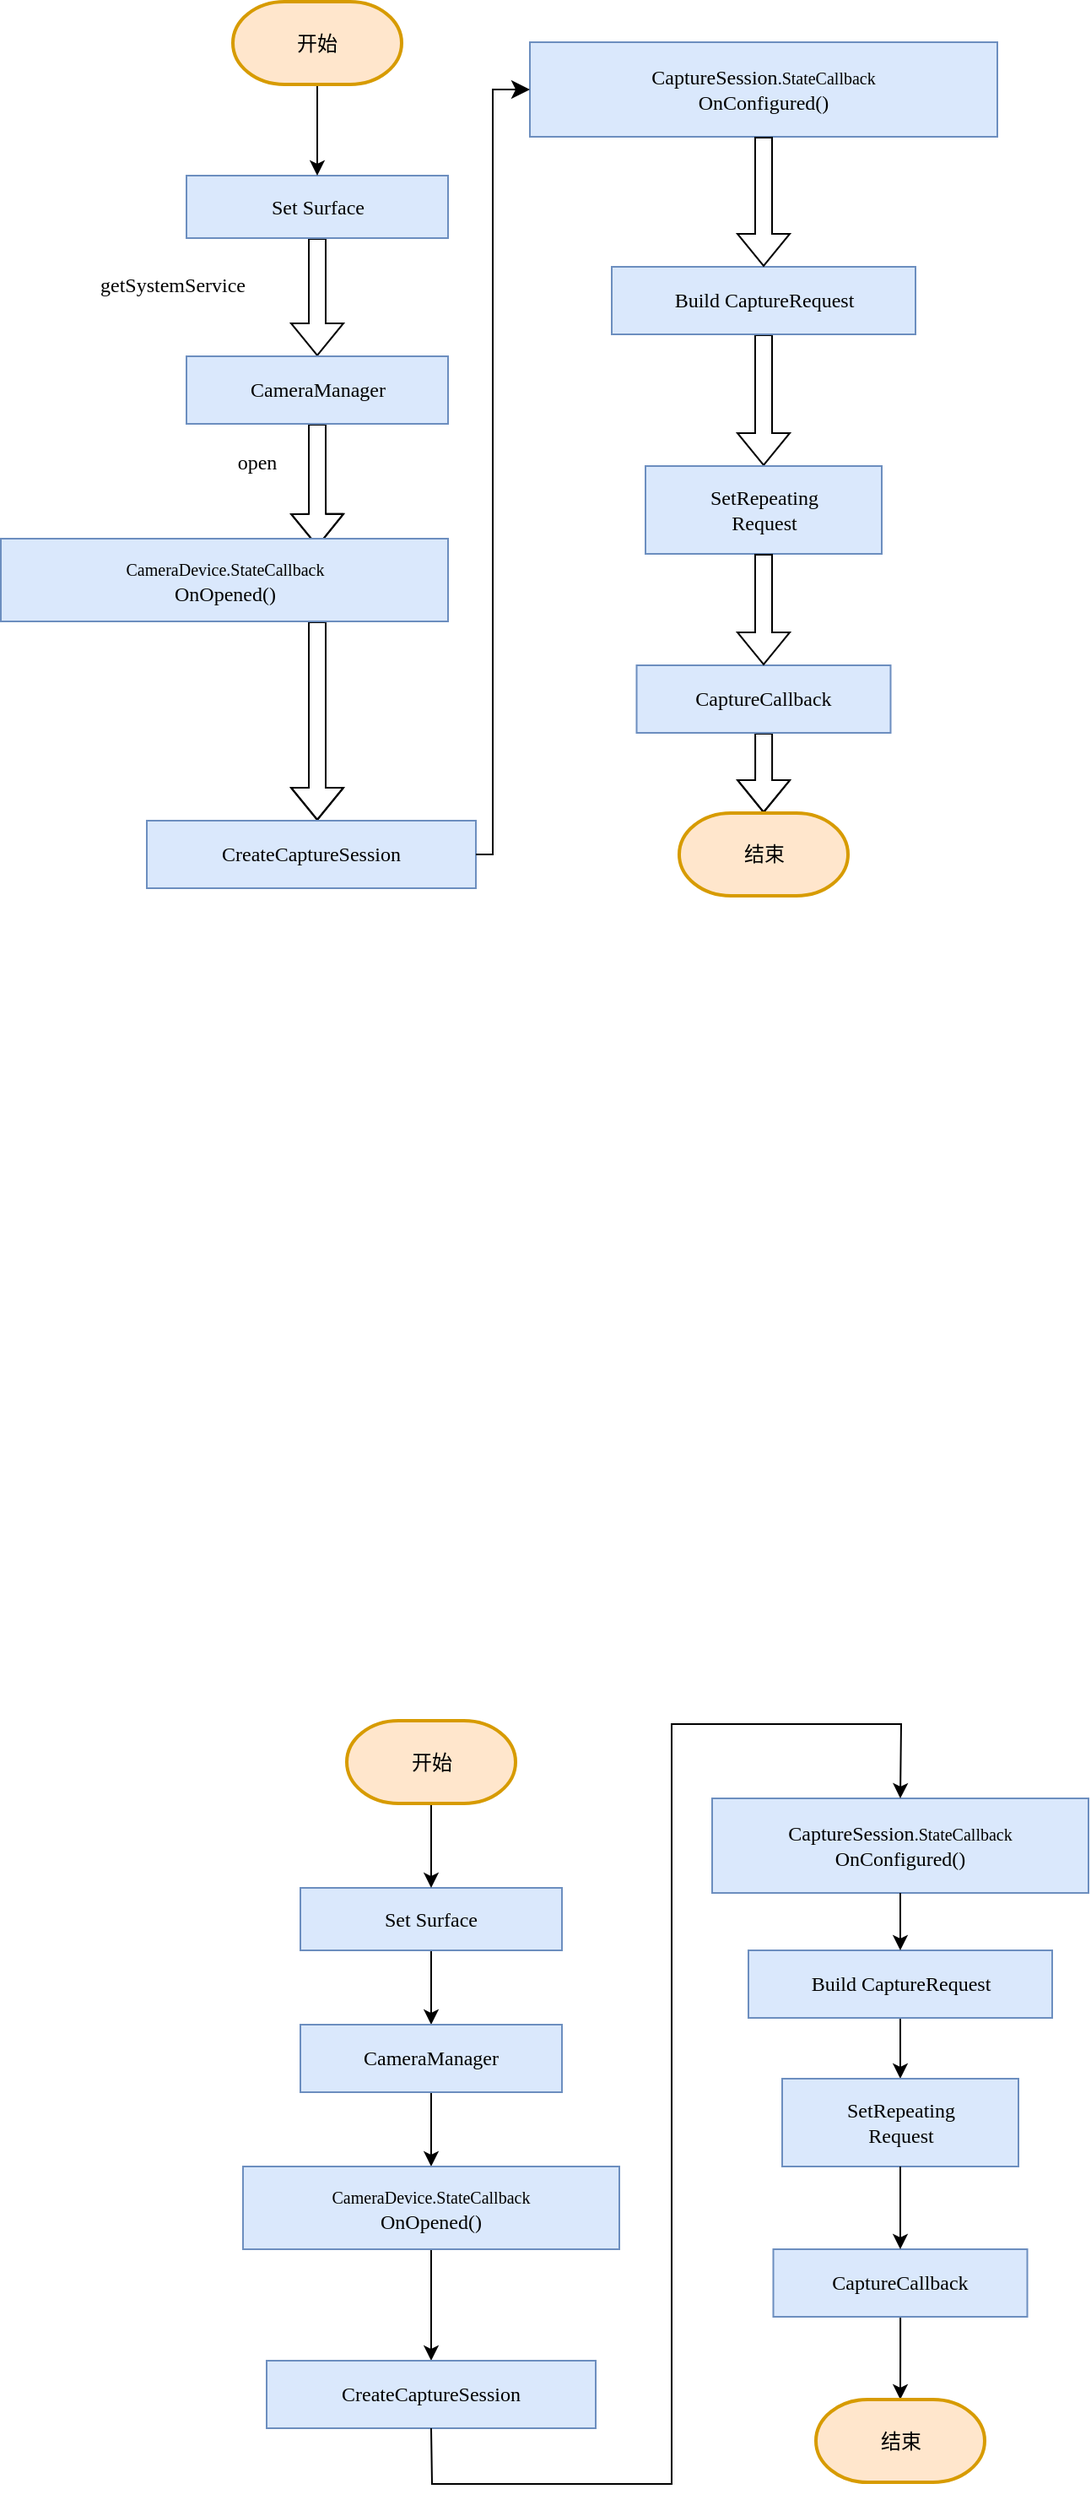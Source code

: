 <mxfile version="21.3.8" type="github">
  <diagram name="第 1 页" id="6-GciFRwSKA-PsZMYHV3">
    <mxGraphModel dx="1311" dy="108" grid="0" gridSize="10" guides="1" tooltips="1" connect="1" arrows="1" fold="1" page="0" pageScale="1" pageWidth="827" pageHeight="1169" math="0" shadow="0">
      <root>
        <mxCell id="0" />
        <mxCell id="1" parent="0" />
        <mxCell id="O8v1P4nGRKo8pIatumZE-4" value="" style="edgeStyle=orthogonalEdgeStyle;rounded=0;orthogonalLoop=1;jettySize=auto;html=1;shape=flexArrow;fontFamily=Lucida Console;exitX=0.5;exitY=1;exitDx=0;exitDy=0;" parent="1" source="7dNYX3P94OAqA5TKhD5H-6" target="O8v1P4nGRKo8pIatumZE-3" edge="1">
          <mxGeometry relative="1" as="geometry">
            <mxPoint x="150" y="610" as="sourcePoint" />
          </mxGeometry>
        </mxCell>
        <mxCell id="O8v1P4nGRKo8pIatumZE-6" value="" style="edgeStyle=orthogonalEdgeStyle;rounded=0;orthogonalLoop=1;jettySize=auto;html=1;shape=flexArrow;fontFamily=Lucida Console;entryX=0.708;entryY=0.1;entryDx=0;entryDy=0;entryPerimeter=0;" parent="1" source="O8v1P4nGRKo8pIatumZE-3" target="O8v1P4nGRKo8pIatumZE-5" edge="1">
          <mxGeometry relative="1" as="geometry" />
        </mxCell>
        <mxCell id="O8v1P4nGRKo8pIatumZE-3" value="CameraManager" style="whiteSpace=wrap;html=1;fillColor=#dae8fc;strokeColor=#6c8ebf;fontFamily=Lucida Console;" parent="1" vertex="1">
          <mxGeometry x="72.5" y="690" width="155" height="40" as="geometry" />
        </mxCell>
        <mxCell id="O8v1P4nGRKo8pIatumZE-8" value="" style="edgeStyle=orthogonalEdgeStyle;rounded=0;orthogonalLoop=1;jettySize=auto;html=1;shape=flexArrow;fontFamily=Lucida Console;" parent="1" source="O8v1P4nGRKo8pIatumZE-5" target="O8v1P4nGRKo8pIatumZE-7" edge="1">
          <mxGeometry relative="1" as="geometry">
            <Array as="points">
              <mxPoint x="150" y="921" />
              <mxPoint x="150" y="921" />
            </Array>
          </mxGeometry>
        </mxCell>
        <mxCell id="O8v1P4nGRKo8pIatumZE-5" value="&lt;font size=&quot;1&quot;&gt;CameraDevice.StateCallback&lt;/font&gt;&lt;br&gt;OnOpened()" style="whiteSpace=wrap;html=1;fillColor=#dae8fc;strokeColor=#6c8ebf;fontFamily=Lucida Console;" parent="1" vertex="1">
          <mxGeometry x="-37.5" y="798" width="265" height="49" as="geometry" />
        </mxCell>
        <mxCell id="O8v1P4nGRKo8pIatumZE-7" value="CreateCaptureSession" style="whiteSpace=wrap;html=1;fillColor=#dae8fc;strokeColor=#6c8ebf;fontFamily=Lucida Console;" parent="1" vertex="1">
          <mxGeometry x="49" y="965" width="195" height="40" as="geometry" />
        </mxCell>
        <mxCell id="O8v1P4nGRKo8pIatumZE-14" value="" style="edgeStyle=orthogonalEdgeStyle;rounded=0;orthogonalLoop=1;jettySize=auto;html=1;shape=flexArrow;fontFamily=Lucida Console;entryX=0.5;entryY=0;entryDx=0;entryDy=0;" parent="1" source="O8v1P4nGRKo8pIatumZE-12" target="7dNYX3P94OAqA5TKhD5H-19" edge="1">
          <mxGeometry relative="1" as="geometry">
            <mxPoint x="427" y="740" as="targetPoint" />
          </mxGeometry>
        </mxCell>
        <mxCell id="O8v1P4nGRKo8pIatumZE-12" value="Build CaptureRequest" style="whiteSpace=wrap;html=1;fillColor=#dae8fc;strokeColor=#6c8ebf;fontFamily=Lucida Console;" parent="1" vertex="1">
          <mxGeometry x="324.5" y="637" width="180" height="40" as="geometry" />
        </mxCell>
        <mxCell id="O8v1P4nGRKo8pIatumZE-16" value="" style="edgeStyle=orthogonalEdgeStyle;rounded=0;orthogonalLoop=1;jettySize=auto;html=1;shape=flexArrow;fontFamily=Lucida Console;entryX=0.5;entryY=0;entryDx=0;entryDy=0;entryPerimeter=0;" parent="1" source="O8v1P4nGRKo8pIatumZE-13" target="c8_vemwP64aUmH5wBDxq-2" edge="1">
          <mxGeometry relative="1" as="geometry">
            <mxPoint x="414.5" y="960" as="targetPoint" />
          </mxGeometry>
        </mxCell>
        <mxCell id="O8v1P4nGRKo8pIatumZE-13" value="CaptureCallback" style="whiteSpace=wrap;html=1;fillColor=#dae8fc;strokeColor=#6c8ebf;fontFamily=Lucida Console;" parent="1" vertex="1">
          <mxGeometry x="339.25" y="873" width="150.5" height="40" as="geometry" />
        </mxCell>
        <mxCell id="O8v1P4nGRKo8pIatumZE-17" value="getSystemService" style="text;html=1;align=center;verticalAlign=middle;resizable=0;points=[];autosize=1;strokeColor=none;fillColor=none;fontFamily=Lucida Console;labelBorderColor=none;" parent="1" vertex="1">
          <mxGeometry x="-22" y="632" width="172" height="31" as="geometry" />
        </mxCell>
        <mxCell id="O8v1P4nGRKo8pIatumZE-18" value="open" style="text;html=1;align=center;verticalAlign=middle;resizable=0;points=[];autosize=1;strokeColor=none;fillColor=none;fontFamily=Lucida Console;labelBorderColor=none;" parent="1" vertex="1">
          <mxGeometry x="85" y="737" width="57" height="31" as="geometry" />
        </mxCell>
        <mxCell id="7dNYX3P94OAqA5TKhD5H-6" value="Set Surface" style="whiteSpace=wrap;html=1;fillColor=#dae8fc;strokeColor=#6c8ebf;fontFamily=Lucida Console;" parent="1" vertex="1">
          <mxGeometry x="72.5" y="583" width="155" height="37" as="geometry" />
        </mxCell>
        <mxCell id="7dNYX3P94OAqA5TKhD5H-9" value="" style="edgeStyle=orthogonalEdgeStyle;rounded=0;orthogonalLoop=1;jettySize=auto;html=1;fontFamily=Lucida Console;entryX=0.5;entryY=0;entryDx=0;entryDy=0;" parent="1" source="c8_vemwP64aUmH5wBDxq-1" target="7dNYX3P94OAqA5TKhD5H-6" edge="1">
          <mxGeometry relative="1" as="geometry">
            <mxPoint x="150" y="535" as="sourcePoint" />
            <mxPoint x="149" y="562" as="targetPoint" />
          </mxGeometry>
        </mxCell>
        <mxCell id="7dNYX3P94OAqA5TKhD5H-12" value="CaptureSession&lt;font size=&quot;1&quot;&gt;.StateCallback&lt;/font&gt;&lt;br&gt;OnConfigured()" style="whiteSpace=wrap;html=1;fillColor=#dae8fc;strokeColor=#6c8ebf;fontFamily=Lucida Console;" parent="1" vertex="1">
          <mxGeometry x="276" y="504" width="277" height="56" as="geometry" />
        </mxCell>
        <mxCell id="7dNYX3P94OAqA5TKhD5H-17" value="" style="edgeStyle=elbowEdgeStyle;elbow=horizontal;endArrow=classic;html=1;curved=0;rounded=0;endSize=8;startSize=8;exitX=1;exitY=0.5;exitDx=0;exitDy=0;entryX=0;entryY=0.5;entryDx=0;entryDy=0;" parent="1" source="O8v1P4nGRKo8pIatumZE-7" target="7dNYX3P94OAqA5TKhD5H-12" edge="1">
          <mxGeometry width="50" height="50" relative="1" as="geometry">
            <mxPoint x="268" y="720" as="sourcePoint" />
            <mxPoint x="313" y="500" as="targetPoint" />
            <Array as="points">
              <mxPoint x="254" y="759" />
            </Array>
          </mxGeometry>
        </mxCell>
        <mxCell id="7dNYX3P94OAqA5TKhD5H-18" value="" style="edgeStyle=orthogonalEdgeStyle;rounded=0;orthogonalLoop=1;jettySize=auto;html=1;shape=flexArrow;fontFamily=Lucida Console;exitX=0.5;exitY=1;exitDx=0;exitDy=0;entryX=0.5;entryY=0;entryDx=0;entryDy=0;" parent="1" source="7dNYX3P94OAqA5TKhD5H-12" target="O8v1P4nGRKo8pIatumZE-12" edge="1">
          <mxGeometry relative="1" as="geometry">
            <mxPoint x="466" y="579" as="sourcePoint" />
            <mxPoint x="466" y="629" as="targetPoint" />
          </mxGeometry>
        </mxCell>
        <mxCell id="7dNYX3P94OAqA5TKhD5H-19" value="SetRepeating&lt;br&gt;Request" style="whiteSpace=wrap;html=1;fillColor=#dae8fc;strokeColor=#6c8ebf;fontFamily=Lucida Console;" parent="1" vertex="1">
          <mxGeometry x="344.5" y="755" width="140" height="52" as="geometry" />
        </mxCell>
        <mxCell id="7dNYX3P94OAqA5TKhD5H-20" value="" style="edgeStyle=orthogonalEdgeStyle;rounded=0;orthogonalLoop=1;jettySize=auto;html=1;shape=flexArrow;fontFamily=Lucida Console;exitX=0.5;exitY=1;exitDx=0;exitDy=0;entryX=0.5;entryY=0;entryDx=0;entryDy=0;" parent="1" source="7dNYX3P94OAqA5TKhD5H-19" target="O8v1P4nGRKo8pIatumZE-13" edge="1">
          <mxGeometry relative="1" as="geometry">
            <mxPoint x="426" y="827" as="sourcePoint" />
            <mxPoint x="426" y="872" as="targetPoint" />
          </mxGeometry>
        </mxCell>
        <mxCell id="c8_vemwP64aUmH5wBDxq-1" value="开始" style="strokeWidth=2;html=1;shape=mxgraph.flowchart.terminator;whiteSpace=wrap;fillColor=#ffe6cc;strokeColor=#d79b00;" parent="1" vertex="1">
          <mxGeometry x="100" y="480" width="100" height="49" as="geometry" />
        </mxCell>
        <mxCell id="c8_vemwP64aUmH5wBDxq-2" value="结束" style="strokeWidth=2;html=1;shape=mxgraph.flowchart.terminator;whiteSpace=wrap;fillColor=#ffe6cc;strokeColor=#d79b00;" parent="1" vertex="1">
          <mxGeometry x="364.5" y="960.5" width="100" height="49" as="geometry" />
        </mxCell>
        <mxCell id="c8_vemwP64aUmH5wBDxq-24" value="" style="edgeStyle=orthogonalEdgeStyle;rounded=0;orthogonalLoop=1;jettySize=auto;html=1;fontFamily=Times New Roman;exitX=0.5;exitY=1;exitDx=0;exitDy=0;" parent="1" source="c8_vemwP64aUmH5wBDxq-36" target="c8_vemwP64aUmH5wBDxq-26" edge="1">
          <mxGeometry relative="1" as="geometry">
            <mxPoint x="217.5" y="1614" as="sourcePoint" />
          </mxGeometry>
        </mxCell>
        <mxCell id="c8_vemwP64aUmH5wBDxq-25" value="" style="edgeStyle=orthogonalEdgeStyle;rounded=0;orthogonalLoop=1;jettySize=auto;html=1;fontFamily=Times New Roman;entryX=0.5;entryY=0;entryDx=0;entryDy=0;" parent="1" source="c8_vemwP64aUmH5wBDxq-26" target="c8_vemwP64aUmH5wBDxq-28" edge="1">
          <mxGeometry relative="1" as="geometry" />
        </mxCell>
        <mxCell id="c8_vemwP64aUmH5wBDxq-26" value="CameraManager" style="whiteSpace=wrap;html=1;fillColor=#dae8fc;strokeColor=#6c8ebf;fontFamily=Times New Roman;" parent="1" vertex="1">
          <mxGeometry x="140" y="1678" width="155" height="40" as="geometry" />
        </mxCell>
        <mxCell id="c8_vemwP64aUmH5wBDxq-45" value="" style="edgeStyle=orthogonalEdgeStyle;rounded=0;orthogonalLoop=1;jettySize=auto;html=1;fontFamily=Times New Roman;" parent="1" source="c8_vemwP64aUmH5wBDxq-28" target="c8_vemwP64aUmH5wBDxq-29" edge="1">
          <mxGeometry relative="1" as="geometry" />
        </mxCell>
        <mxCell id="c8_vemwP64aUmH5wBDxq-28" value="&lt;font size=&quot;1&quot;&gt;CameraDevice.StateCallback&lt;/font&gt;&lt;br&gt;OnOpened()" style="whiteSpace=wrap;html=1;fillColor=#dae8fc;strokeColor=#6c8ebf;fontFamily=Times New Roman;" parent="1" vertex="1">
          <mxGeometry x="106" y="1762" width="223" height="49" as="geometry" />
        </mxCell>
        <mxCell id="c8_vemwP64aUmH5wBDxq-29" value="CreateCaptureSession" style="whiteSpace=wrap;html=1;fillColor=#dae8fc;strokeColor=#6c8ebf;fontFamily=Times New Roman;" parent="1" vertex="1">
          <mxGeometry x="120" y="1877" width="195" height="40" as="geometry" />
        </mxCell>
        <mxCell id="c8_vemwP64aUmH5wBDxq-30" value="" style="edgeStyle=orthogonalEdgeStyle;rounded=0;orthogonalLoop=1;jettySize=auto;html=1;fontFamily=Times New Roman;entryX=0.5;entryY=0;entryDx=0;entryDy=0;" parent="1" source="c8_vemwP64aUmH5wBDxq-31" target="c8_vemwP64aUmH5wBDxq-41" edge="1">
          <mxGeometry relative="1" as="geometry">
            <mxPoint x="490.5" y="1744" as="targetPoint" />
          </mxGeometry>
        </mxCell>
        <mxCell id="c8_vemwP64aUmH5wBDxq-31" value="Build CaptureRequest" style="whiteSpace=wrap;html=1;fillColor=#dae8fc;strokeColor=#6c8ebf;fontFamily=Times New Roman;" parent="1" vertex="1">
          <mxGeometry x="405.5" y="1634" width="180" height="40" as="geometry" />
        </mxCell>
        <mxCell id="c8_vemwP64aUmH5wBDxq-32" value="" style="edgeStyle=orthogonalEdgeStyle;rounded=0;orthogonalLoop=1;jettySize=auto;html=1;fontFamily=Times New Roman;entryX=0.5;entryY=0;entryDx=0;entryDy=0;entryPerimeter=0;" parent="1" source="c8_vemwP64aUmH5wBDxq-33" target="c8_vemwP64aUmH5wBDxq-44" edge="1">
          <mxGeometry relative="1" as="geometry">
            <mxPoint x="478" y="1964" as="targetPoint" />
          </mxGeometry>
        </mxCell>
        <mxCell id="c8_vemwP64aUmH5wBDxq-33" value="CaptureCallback" style="whiteSpace=wrap;html=1;fillColor=#dae8fc;strokeColor=#6c8ebf;fontFamily=Times New Roman;" parent="1" vertex="1">
          <mxGeometry x="420.25" y="1811" width="150.5" height="40" as="geometry" />
        </mxCell>
        <mxCell id="c8_vemwP64aUmH5wBDxq-36" value="Set Surface" style="whiteSpace=wrap;html=1;fillColor=#dae8fc;strokeColor=#6c8ebf;fontFamily=Times New Roman;" parent="1" vertex="1">
          <mxGeometry x="140" y="1597" width="155" height="37" as="geometry" />
        </mxCell>
        <mxCell id="c8_vemwP64aUmH5wBDxq-37" value="" style="edgeStyle=orthogonalEdgeStyle;rounded=0;orthogonalLoop=1;jettySize=auto;html=1;fontFamily=Times New Roman;entryX=0.5;entryY=0;entryDx=0;entryDy=0;" parent="1" source="c8_vemwP64aUmH5wBDxq-43" target="c8_vemwP64aUmH5wBDxq-36" edge="1">
          <mxGeometry relative="1" as="geometry">
            <mxPoint x="217.5" y="1539" as="sourcePoint" />
            <mxPoint x="216.5" y="1566" as="targetPoint" />
          </mxGeometry>
        </mxCell>
        <mxCell id="c8_vemwP64aUmH5wBDxq-38" value="CaptureSession&lt;font size=&quot;1&quot;&gt;.StateCallback&lt;/font&gt;&lt;br&gt;OnConfigured()" style="whiteSpace=wrap;html=1;fillColor=#dae8fc;strokeColor=#6c8ebf;fontFamily=Times New Roman;" parent="1" vertex="1">
          <mxGeometry x="384" y="1544" width="223" height="56" as="geometry" />
        </mxCell>
        <mxCell id="c8_vemwP64aUmH5wBDxq-40" value="" style="edgeStyle=orthogonalEdgeStyle;rounded=0;orthogonalLoop=1;jettySize=auto;html=1;fontFamily=Times New Roman;exitX=0.5;exitY=1;exitDx=0;exitDy=0;entryX=0.5;entryY=0;entryDx=0;entryDy=0;" parent="1" source="c8_vemwP64aUmH5wBDxq-38" target="c8_vemwP64aUmH5wBDxq-31" edge="1">
          <mxGeometry relative="1" as="geometry">
            <mxPoint x="529.5" y="1583" as="sourcePoint" />
            <mxPoint x="529.5" y="1633" as="targetPoint" />
          </mxGeometry>
        </mxCell>
        <mxCell id="c8_vemwP64aUmH5wBDxq-41" value="SetRepeating&lt;br&gt;Request" style="whiteSpace=wrap;html=1;fillColor=#dae8fc;strokeColor=#6c8ebf;fontFamily=Times New Roman;" parent="1" vertex="1">
          <mxGeometry x="425.5" y="1710" width="140" height="52" as="geometry" />
        </mxCell>
        <mxCell id="c8_vemwP64aUmH5wBDxq-42" value="" style="edgeStyle=orthogonalEdgeStyle;rounded=0;orthogonalLoop=1;jettySize=auto;html=1;fontFamily=Times New Roman;exitX=0.5;exitY=1;exitDx=0;exitDy=0;entryX=0.5;entryY=0;entryDx=0;entryDy=0;" parent="1" source="c8_vemwP64aUmH5wBDxq-41" target="c8_vemwP64aUmH5wBDxq-33" edge="1">
          <mxGeometry relative="1" as="geometry">
            <mxPoint x="489.5" y="1831" as="sourcePoint" />
            <mxPoint x="489.5" y="1876" as="targetPoint" />
          </mxGeometry>
        </mxCell>
        <mxCell id="c8_vemwP64aUmH5wBDxq-43" value="&lt;font face=&quot;simsun&quot;&gt;开始&lt;/font&gt;" style="strokeWidth=2;html=1;shape=mxgraph.flowchart.terminator;whiteSpace=wrap;fillColor=#ffe6cc;strokeColor=#d79b00;fontFamily=Times New Roman;" parent="1" vertex="1">
          <mxGeometry x="167.5" y="1498" width="100" height="49" as="geometry" />
        </mxCell>
        <mxCell id="c8_vemwP64aUmH5wBDxq-44" value="&lt;font face=&quot;simsun&quot;&gt;结束&lt;/font&gt;" style="strokeWidth=2;html=1;shape=mxgraph.flowchart.terminator;whiteSpace=wrap;fillColor=#ffe6cc;strokeColor=#d79b00;fontFamily=Times New Roman;" parent="1" vertex="1">
          <mxGeometry x="445.5" y="1900" width="100" height="49" as="geometry" />
        </mxCell>
        <mxCell id="c8_vemwP64aUmH5wBDxq-46" value="" style="endArrow=classic;html=1;rounded=0;exitX=0.5;exitY=1;exitDx=0;exitDy=0;entryX=0.5;entryY=0;entryDx=0;entryDy=0;fontFamily=Times New Roman;" parent="1" source="c8_vemwP64aUmH5wBDxq-29" target="c8_vemwP64aUmH5wBDxq-38" edge="1">
          <mxGeometry width="50" height="50" relative="1" as="geometry">
            <mxPoint x="295" y="2013" as="sourcePoint" />
            <mxPoint x="524" y="1480" as="targetPoint" />
            <Array as="points">
              <mxPoint x="218" y="1950" />
              <mxPoint x="360" y="1950" />
              <mxPoint x="360" y="1500" />
              <mxPoint x="496" y="1500" />
            </Array>
          </mxGeometry>
        </mxCell>
      </root>
    </mxGraphModel>
  </diagram>
</mxfile>

